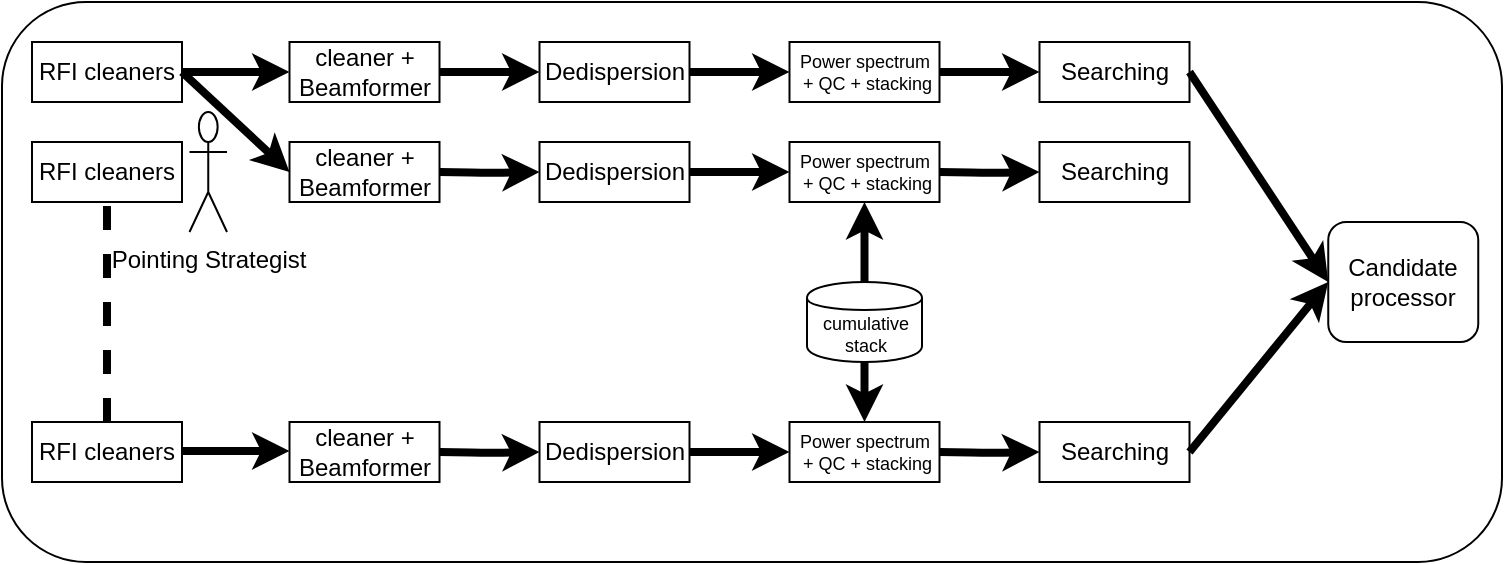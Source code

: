 <mxfile version="13.2.4" type="github"><diagram id="3Es8EgnsjByK7P3Peci_" name="Page-1"><mxGraphModel dx="1026" dy="447" grid="1" gridSize="10" guides="1" tooltips="1" connect="1" arrows="1" fold="1" page="1" pageScale="1" pageWidth="850" pageHeight="1100" math="0" shadow="0"><root><mxCell id="0"/><mxCell id="1" parent="0"/><mxCell id="0OtvMtFEEHfJOqPnp9cJ-1" value="" style="group;fontSize=9;" vertex="1" connectable="0" parent="1"><mxGeometry x="40" y="40" width="750" height="280" as="geometry"/></mxCell><mxCell id="0OtvMtFEEHfJOqPnp9cJ-2" value="" style="rounded=1;whiteSpace=wrap;html=1;" vertex="1" parent="0OtvMtFEEHfJOqPnp9cJ-1"><mxGeometry width="750" height="280" as="geometry"/></mxCell><mxCell id="0OtvMtFEEHfJOqPnp9cJ-3" value="RFI cleaners" style="rounded=0;whiteSpace=wrap;html=1;" vertex="1" parent="0OtvMtFEEHfJOqPnp9cJ-1"><mxGeometry x="15.0" y="20" width="75" height="30" as="geometry"/></mxCell><mxCell id="0OtvMtFEEHfJOqPnp9cJ-4" value="RFI cleaners" style="rounded=0;whiteSpace=wrap;html=1;" vertex="1" parent="0OtvMtFEEHfJOqPnp9cJ-1"><mxGeometry x="15.0" y="70" width="75" height="30" as="geometry"/></mxCell><mxCell id="0OtvMtFEEHfJOqPnp9cJ-5" value="RFI cleaners" style="rounded=0;whiteSpace=wrap;html=1;" vertex="1" parent="0OtvMtFEEHfJOqPnp9cJ-1"><mxGeometry x="15.0" y="210" width="75" height="30" as="geometry"/></mxCell><mxCell id="0OtvMtFEEHfJOqPnp9cJ-6" value="" style="endArrow=none;dashed=1;html=1;strokeWidth=4;entryX=0.5;entryY=1;entryDx=0;entryDy=0;exitX=0.5;exitY=0;exitDx=0;exitDy=0;" edge="1" parent="0OtvMtFEEHfJOqPnp9cJ-1" source="0OtvMtFEEHfJOqPnp9cJ-5" target="0OtvMtFEEHfJOqPnp9cJ-4"><mxGeometry width="50" height="50" relative="1" as="geometry"><mxPoint x="36.875" y="180" as="sourcePoint"/><mxPoint x="68.125" y="130" as="targetPoint"/></mxGeometry></mxCell><mxCell id="0OtvMtFEEHfJOqPnp9cJ-7" value="cleaner + Beamformer" style="rounded=0;whiteSpace=wrap;html=1;" vertex="1" parent="0OtvMtFEEHfJOqPnp9cJ-1"><mxGeometry x="143.75" y="20" width="75" height="30" as="geometry"/></mxCell><mxCell id="0OtvMtFEEHfJOqPnp9cJ-8" value="Dedispersion" style="rounded=0;whiteSpace=wrap;html=1;" vertex="1" parent="0OtvMtFEEHfJOqPnp9cJ-1"><mxGeometry x="268.75" y="20" width="75" height="30" as="geometry"/></mxCell><mxCell id="0OtvMtFEEHfJOqPnp9cJ-9" value="" style="edgeStyle=orthogonalEdgeStyle;rounded=1;orthogonalLoop=1;jettySize=auto;html=1;strokeWidth=4;" edge="1" parent="0OtvMtFEEHfJOqPnp9cJ-1" source="0OtvMtFEEHfJOqPnp9cJ-7" target="0OtvMtFEEHfJOqPnp9cJ-8"><mxGeometry relative="1" as="geometry"/></mxCell><mxCell id="0OtvMtFEEHfJOqPnp9cJ-10" value="Power spectrum &amp;nbsp;+ QC + stacking" style="rounded=0;whiteSpace=wrap;html=1;fontSize=9;" vertex="1" parent="0OtvMtFEEHfJOqPnp9cJ-1"><mxGeometry x="393.75" y="20" width="75" height="30" as="geometry"/></mxCell><mxCell id="0OtvMtFEEHfJOqPnp9cJ-11" value="" style="edgeStyle=orthogonalEdgeStyle;rounded=1;orthogonalLoop=1;jettySize=auto;html=1;strokeWidth=4;" edge="1" parent="0OtvMtFEEHfJOqPnp9cJ-1" source="0OtvMtFEEHfJOqPnp9cJ-8" target="0OtvMtFEEHfJOqPnp9cJ-10"><mxGeometry relative="1" as="geometry"/></mxCell><mxCell id="0OtvMtFEEHfJOqPnp9cJ-12" value="Searching" style="rounded=0;whiteSpace=wrap;html=1;" vertex="1" parent="0OtvMtFEEHfJOqPnp9cJ-1"><mxGeometry x="518.75" y="20" width="75" height="30" as="geometry"/></mxCell><mxCell id="0OtvMtFEEHfJOqPnp9cJ-13" value="cleaner + Beamformer" style="rounded=0;whiteSpace=wrap;html=1;" vertex="1" parent="0OtvMtFEEHfJOqPnp9cJ-1"><mxGeometry x="143.75" y="70" width="75" height="30" as="geometry"/></mxCell><mxCell id="0OtvMtFEEHfJOqPnp9cJ-14" value="cleaner + Beamformer" style="rounded=0;whiteSpace=wrap;html=1;" vertex="1" parent="0OtvMtFEEHfJOqPnp9cJ-1"><mxGeometry x="143.75" y="210" width="75" height="30" as="geometry"/></mxCell><mxCell id="0OtvMtFEEHfJOqPnp9cJ-15" value="" style="edgeStyle=orthogonalEdgeStyle;rounded=1;orthogonalLoop=1;jettySize=auto;html=1;strokeWidth=4;" edge="1" parent="0OtvMtFEEHfJOqPnp9cJ-1" source="0OtvMtFEEHfJOqPnp9cJ-10" target="0OtvMtFEEHfJOqPnp9cJ-12"><mxGeometry relative="1" as="geometry"/></mxCell><mxCell id="0OtvMtFEEHfJOqPnp9cJ-16" value="" style="endArrow=classic;html=1;strokeWidth=4;exitX=1;exitY=0.5;exitDx=0;exitDy=0;entryX=0;entryY=0.5;entryDx=0;entryDy=0;" edge="1" parent="0OtvMtFEEHfJOqPnp9cJ-1" source="0OtvMtFEEHfJOqPnp9cJ-3" target="0OtvMtFEEHfJOqPnp9cJ-7"><mxGeometry width="50" height="50" relative="1" as="geometry"><mxPoint x="206.25" y="110" as="sourcePoint"/><mxPoint x="237.5" y="60" as="targetPoint"/></mxGeometry></mxCell><mxCell id="0OtvMtFEEHfJOqPnp9cJ-17" value="" style="endArrow=classic;html=1;strokeWidth=4;entryX=0;entryY=0.5;entryDx=0;entryDy=0;exitX=1;exitY=0.5;exitDx=0;exitDy=0;" edge="1" parent="0OtvMtFEEHfJOqPnp9cJ-1" source="0OtvMtFEEHfJOqPnp9cJ-3" target="0OtvMtFEEHfJOqPnp9cJ-13"><mxGeometry width="50" height="50" relative="1" as="geometry"><mxPoint x="93.75" y="40" as="sourcePoint"/><mxPoint x="150" y="45" as="targetPoint"/></mxGeometry></mxCell><mxCell id="0OtvMtFEEHfJOqPnp9cJ-18" value="" style="endArrow=classic;html=1;strokeWidth=4;exitX=1;exitY=0.5;exitDx=0;exitDy=0;entryX=0;entryY=0.5;entryDx=0;entryDy=0;" edge="1" parent="0OtvMtFEEHfJOqPnp9cJ-1"><mxGeometry width="50" height="50" relative="1" as="geometry"><mxPoint x="90.0" y="224.5" as="sourcePoint"/><mxPoint x="143.75" y="224.5" as="targetPoint"/></mxGeometry></mxCell><mxCell id="0OtvMtFEEHfJOqPnp9cJ-19" value="" style="edgeStyle=orthogonalEdgeStyle;rounded=1;orthogonalLoop=1;jettySize=auto;html=1;strokeWidth=4;" edge="1" parent="0OtvMtFEEHfJOqPnp9cJ-1" target="0OtvMtFEEHfJOqPnp9cJ-20"><mxGeometry relative="1" as="geometry"><mxPoint x="218.75" y="85" as="sourcePoint"/></mxGeometry></mxCell><mxCell id="0OtvMtFEEHfJOqPnp9cJ-20" value="Dedispersion" style="rounded=0;whiteSpace=wrap;html=1;" vertex="1" parent="0OtvMtFEEHfJOqPnp9cJ-1"><mxGeometry x="268.75" y="70" width="75" height="30" as="geometry"/></mxCell><mxCell id="0OtvMtFEEHfJOqPnp9cJ-21" value="Power spectrum &amp;nbsp;+ QC + stacking" style="rounded=0;whiteSpace=wrap;html=1;fontSize=9;" vertex="1" parent="0OtvMtFEEHfJOqPnp9cJ-1"><mxGeometry x="393.75" y="70" width="75" height="30" as="geometry"/></mxCell><mxCell id="0OtvMtFEEHfJOqPnp9cJ-22" value="" style="edgeStyle=orthogonalEdgeStyle;rounded=1;orthogonalLoop=1;jettySize=auto;html=1;strokeWidth=4;" edge="1" parent="0OtvMtFEEHfJOqPnp9cJ-1" source="0OtvMtFEEHfJOqPnp9cJ-20" target="0OtvMtFEEHfJOqPnp9cJ-21"><mxGeometry relative="1" as="geometry"/></mxCell><mxCell id="0OtvMtFEEHfJOqPnp9cJ-23" value="" style="edgeStyle=orthogonalEdgeStyle;rounded=1;orthogonalLoop=1;jettySize=auto;html=1;strokeWidth=4;" edge="1" parent="0OtvMtFEEHfJOqPnp9cJ-1" target="0OtvMtFEEHfJOqPnp9cJ-24"><mxGeometry relative="1" as="geometry"><mxPoint x="218.75" y="225" as="sourcePoint"/></mxGeometry></mxCell><mxCell id="0OtvMtFEEHfJOqPnp9cJ-24" value="Dedispersion" style="rounded=0;whiteSpace=wrap;html=1;" vertex="1" parent="0OtvMtFEEHfJOqPnp9cJ-1"><mxGeometry x="268.75" y="210" width="75" height="30" as="geometry"/></mxCell><mxCell id="0OtvMtFEEHfJOqPnp9cJ-25" value="Power spectrum &amp;nbsp;+ QC + stacking" style="rounded=0;whiteSpace=wrap;html=1;fontSize=9;" vertex="1" parent="0OtvMtFEEHfJOqPnp9cJ-1"><mxGeometry x="393.75" y="210" width="75" height="30" as="geometry"/></mxCell><mxCell id="0OtvMtFEEHfJOqPnp9cJ-26" value="" style="edgeStyle=orthogonalEdgeStyle;rounded=1;orthogonalLoop=1;jettySize=auto;html=1;strokeWidth=4;" edge="1" parent="0OtvMtFEEHfJOqPnp9cJ-1" source="0OtvMtFEEHfJOqPnp9cJ-24" target="0OtvMtFEEHfJOqPnp9cJ-25"><mxGeometry relative="1" as="geometry"/></mxCell><mxCell id="0OtvMtFEEHfJOqPnp9cJ-27" value="cumulative stack" style="shape=cylinder;whiteSpace=wrap;html=1;boundedLbl=1;backgroundOutline=1;fontSize=9;" vertex="1" parent="0OtvMtFEEHfJOqPnp9cJ-1"><mxGeometry x="402.5" y="140" width="57.5" height="40" as="geometry"/></mxCell><mxCell id="0OtvMtFEEHfJOqPnp9cJ-28" value="" style="endArrow=classic;html=1;strokeWidth=4;exitX=0.5;exitY=0;exitDx=0;exitDy=0;entryX=0.5;entryY=1;entryDx=0;entryDy=0;" edge="1" parent="0OtvMtFEEHfJOqPnp9cJ-1" source="0OtvMtFEEHfJOqPnp9cJ-27" target="0OtvMtFEEHfJOqPnp9cJ-21"><mxGeometry width="50" height="50" relative="1" as="geometry"><mxPoint x="312.5" y="100" as="sourcePoint"/><mxPoint x="343.75" y="50" as="targetPoint"/></mxGeometry></mxCell><mxCell id="0OtvMtFEEHfJOqPnp9cJ-29" value="" style="endArrow=classic;html=1;strokeWidth=4;exitX=0.5;exitY=1;exitDx=0;exitDy=0;" edge="1" parent="0OtvMtFEEHfJOqPnp9cJ-1" source="0OtvMtFEEHfJOqPnp9cJ-27" target="0OtvMtFEEHfJOqPnp9cJ-25"><mxGeometry width="50" height="50" relative="1" as="geometry"><mxPoint x="437.5" y="140" as="sourcePoint"/><mxPoint x="437.5" y="110" as="targetPoint"/></mxGeometry></mxCell><mxCell id="0OtvMtFEEHfJOqPnp9cJ-30" value="" style="edgeStyle=orthogonalEdgeStyle;rounded=1;orthogonalLoop=1;jettySize=auto;html=1;strokeWidth=4;" edge="1" parent="0OtvMtFEEHfJOqPnp9cJ-1" target="0OtvMtFEEHfJOqPnp9cJ-31"><mxGeometry relative="1" as="geometry"><mxPoint x="468.75" y="85" as="sourcePoint"/></mxGeometry></mxCell><mxCell id="0OtvMtFEEHfJOqPnp9cJ-31" value="Searching" style="rounded=0;whiteSpace=wrap;html=1;" vertex="1" parent="0OtvMtFEEHfJOqPnp9cJ-1"><mxGeometry x="518.75" y="70" width="75" height="30" as="geometry"/></mxCell><mxCell id="0OtvMtFEEHfJOqPnp9cJ-32" value="" style="edgeStyle=orthogonalEdgeStyle;rounded=1;orthogonalLoop=1;jettySize=auto;html=1;strokeWidth=4;" edge="1" parent="0OtvMtFEEHfJOqPnp9cJ-1" target="0OtvMtFEEHfJOqPnp9cJ-33"><mxGeometry relative="1" as="geometry"><mxPoint x="468.75" y="225" as="sourcePoint"/></mxGeometry></mxCell><mxCell id="0OtvMtFEEHfJOqPnp9cJ-33" value="Searching" style="rounded=0;whiteSpace=wrap;html=1;" vertex="1" parent="0OtvMtFEEHfJOqPnp9cJ-1"><mxGeometry x="518.75" y="210" width="75" height="30" as="geometry"/></mxCell><mxCell id="0OtvMtFEEHfJOqPnp9cJ-34" value="" style="endArrow=classic;html=1;strokeWidth=4;exitX=1;exitY=0.5;exitDx=0;exitDy=0;entryX=0;entryY=0.5;entryDx=0;entryDy=0;" edge="1" parent="0OtvMtFEEHfJOqPnp9cJ-1" source="0OtvMtFEEHfJOqPnp9cJ-12" target="0OtvMtFEEHfJOqPnp9cJ-36"><mxGeometry width="50" height="50" relative="1" as="geometry"><mxPoint x="618.75" y="49" as="sourcePoint"/><mxPoint x="675" y="119" as="targetPoint"/></mxGeometry></mxCell><mxCell id="0OtvMtFEEHfJOqPnp9cJ-35" value="" style="endArrow=classic;html=1;strokeWidth=4;exitX=1;exitY=0.5;exitDx=0;exitDy=0;entryX=0;entryY=0.5;entryDx=0;entryDy=0;" edge="1" parent="0OtvMtFEEHfJOqPnp9cJ-1" source="0OtvMtFEEHfJOqPnp9cJ-33" target="0OtvMtFEEHfJOqPnp9cJ-36"><mxGeometry width="50" height="50" relative="1" as="geometry"><mxPoint x="618.75" y="210" as="sourcePoint"/><mxPoint x="675" y="119" as="targetPoint"/></mxGeometry></mxCell><mxCell id="0OtvMtFEEHfJOqPnp9cJ-36" value="Candidate processor" style="rounded=1;whiteSpace=wrap;html=1;" vertex="1" parent="0OtvMtFEEHfJOqPnp9cJ-1"><mxGeometry x="663.125" y="110" width="75" height="60" as="geometry"/></mxCell><mxCell id="0OtvMtFEEHfJOqPnp9cJ-37" value="Pointing Strategist" style="shape=umlActor;verticalLabelPosition=bottom;labelBackgroundColor=#ffffff;verticalAlign=top;html=1;outlineConnect=0;" vertex="1" parent="0OtvMtFEEHfJOqPnp9cJ-1"><mxGeometry x="93.75" y="55" width="18.75" height="60" as="geometry"/></mxCell></root></mxGraphModel></diagram></mxfile>